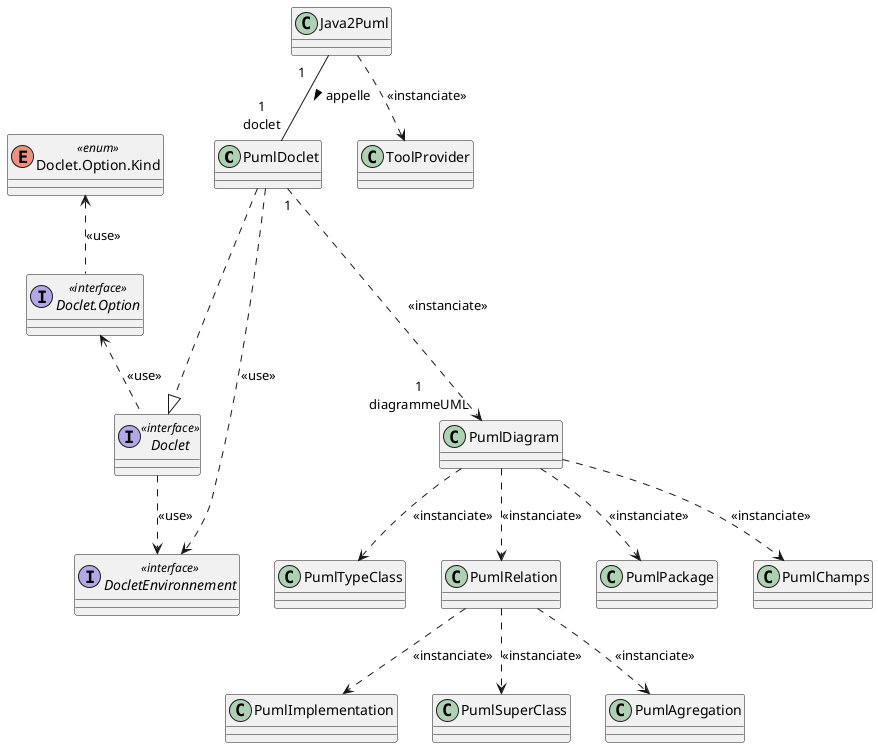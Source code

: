 @startuml
'https://plantuml.com/class-diagram

class PumlDoclet
class ToolProvider


class Java2Puml

class PumlDiagram
class PumlPackage
class PumlChamps
class PumlTypeClass
class PumlRelation
class PumlImplementation
class PumlSuperClass
class PumlAgregation


interface Doclet <<interface>>
interface "Doclet.Option" as docletOption <<interface>>
enum "Doclet.Option.Kind" as docletOptionKind <<enum>>

interface DocletEnvironnement <<interface>>

Java2Puml ..> ToolProvider : <<instanciate>>

PumlDoclet ..> DocletEnvironnement : <<use>>
Doclet ..> DocletEnvironnement : <<use>>
docletOption <.. Doclet : <<use>>
docletOptionKind <.. docletOption : <<use>>

PumlDoclet ...|> Doclet
Java2Puml " 1\t" -- "1\ndoclet" PumlDoclet : appelle >
PumlDoclet  " 1" ...> "1\ndiagrammeUML" PumlDiagram : <<instanciate>>


PumlDiagram ..> PumlPackage : <<instanciate>>
PumlDiagram ..> PumlTypeClass : <<instanciate>>
PumlDiagram ..> PumlChamps : <<instanciate>>
PumlDiagram ..> PumlRelation : <<instanciate>>

PumlRelation ..> PumlAgregation : <<instanciate>>
PumlRelation ..> PumlSuperClass : <<instanciate>>
PumlRelation ..> PumlImplementation : <<instanciate>>




@enduml